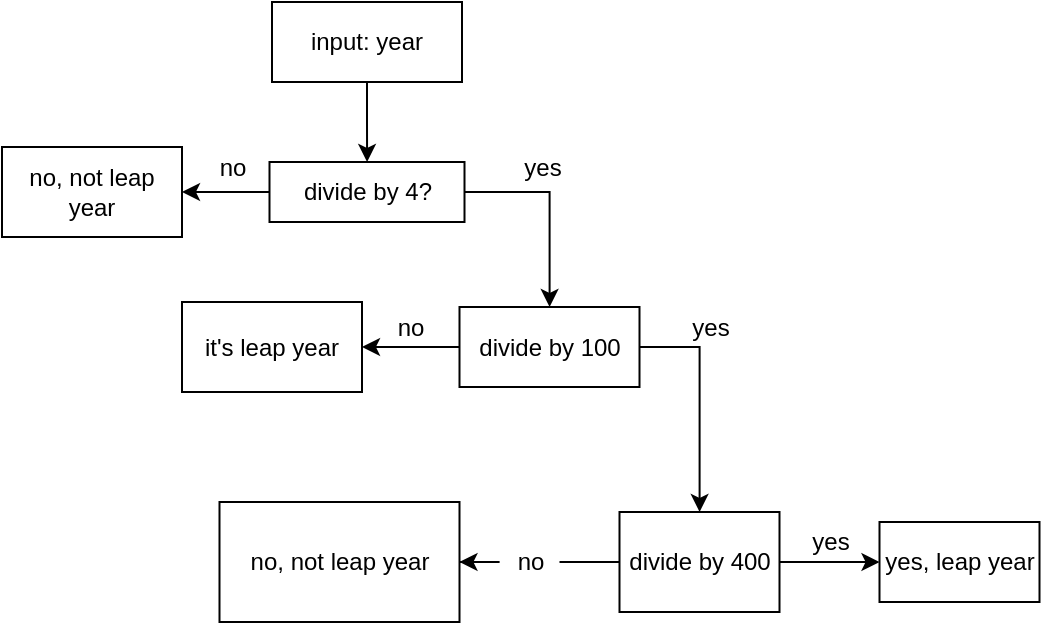 <mxfile version="14.8.6" type="github"><diagram id="DwsmnBdzdquFTzSu0fV7" name="Page-1"><mxGraphModel dx="1038" dy="556" grid="1" gridSize="10" guides="1" tooltips="1" connect="1" arrows="1" fold="1" page="1" pageScale="1" pageWidth="850" pageHeight="1100" math="0" shadow="0"><root><mxCell id="0"/><mxCell id="1" parent="0"/><mxCell id="oyDMR4gVrfovl6e3mQNy-3" value="" style="edgeStyle=orthogonalEdgeStyle;rounded=0;orthogonalLoop=1;jettySize=auto;html=1;" edge="1" parent="1" source="oyDMR4gVrfovl6e3mQNy-1" target="oyDMR4gVrfovl6e3mQNy-2"><mxGeometry relative="1" as="geometry"/></mxCell><mxCell id="oyDMR4gVrfovl6e3mQNy-1" value="input: year" style="rounded=0;whiteSpace=wrap;html=1;" vertex="1" parent="1"><mxGeometry x="305" y="20" width="95" height="40" as="geometry"/></mxCell><mxCell id="oyDMR4gVrfovl6e3mQNy-5" value="" style="edgeStyle=orthogonalEdgeStyle;rounded=0;orthogonalLoop=1;jettySize=auto;html=1;exitX=1;exitY=0.5;exitDx=0;exitDy=0;" edge="1" parent="1" source="oyDMR4gVrfovl6e3mQNy-2" target="oyDMR4gVrfovl6e3mQNy-4"><mxGeometry relative="1" as="geometry"/></mxCell><mxCell id="oyDMR4gVrfovl6e3mQNy-7" value="" style="edgeStyle=orthogonalEdgeStyle;rounded=0;orthogonalLoop=1;jettySize=auto;html=1;exitX=0;exitY=0.5;exitDx=0;exitDy=0;" edge="1" parent="1" source="oyDMR4gVrfovl6e3mQNy-2" target="oyDMR4gVrfovl6e3mQNy-6"><mxGeometry relative="1" as="geometry"/></mxCell><mxCell id="oyDMR4gVrfovl6e3mQNy-2" value="divide by 4?" style="rounded=0;whiteSpace=wrap;html=1;" vertex="1" parent="1"><mxGeometry x="303.75" y="100" width="97.5" height="30" as="geometry"/></mxCell><mxCell id="oyDMR4gVrfovl6e3mQNy-9" value="" style="edgeStyle=orthogonalEdgeStyle;rounded=0;orthogonalLoop=1;jettySize=auto;html=1;exitX=0;exitY=0.5;exitDx=0;exitDy=0;" edge="1" parent="1" source="oyDMR4gVrfovl6e3mQNy-4" target="oyDMR4gVrfovl6e3mQNy-8"><mxGeometry relative="1" as="geometry"/></mxCell><mxCell id="oyDMR4gVrfovl6e3mQNy-24" value="" style="edgeStyle=orthogonalEdgeStyle;rounded=0;orthogonalLoop=1;jettySize=auto;html=1;exitX=1;exitY=0.5;exitDx=0;exitDy=0;" edge="1" parent="1" source="oyDMR4gVrfovl6e3mQNy-4" target="oyDMR4gVrfovl6e3mQNy-10"><mxGeometry relative="1" as="geometry"/></mxCell><mxCell id="oyDMR4gVrfovl6e3mQNy-4" value="divide by 100" style="rounded=0;whiteSpace=wrap;html=1;" vertex="1" parent="1"><mxGeometry x="398.75" y="172.5" width="90" height="40" as="geometry"/></mxCell><mxCell id="oyDMR4gVrfovl6e3mQNy-6" value="no, not leap year" style="rounded=0;whiteSpace=wrap;html=1;" vertex="1" parent="1"><mxGeometry x="170" y="92.5" width="90" height="45" as="geometry"/></mxCell><mxCell id="oyDMR4gVrfovl6e3mQNy-8" value="&lt;span&gt;it's leap year&lt;/span&gt;" style="whiteSpace=wrap;html=1;rounded=0;" vertex="1" parent="1"><mxGeometry x="260" y="170" width="90" height="45" as="geometry"/></mxCell><mxCell id="oyDMR4gVrfovl6e3mQNy-15" value="" style="edgeStyle=orthogonalEdgeStyle;rounded=0;orthogonalLoop=1;jettySize=auto;html=1;entryX=0;entryY=0.5;entryDx=0;entryDy=0;" edge="1" parent="1" source="oyDMR4gVrfovl6e3mQNy-10" target="oyDMR4gVrfovl6e3mQNy-18"><mxGeometry relative="1" as="geometry"><mxPoint x="488.75" y="272.5" as="targetPoint"/></mxGeometry></mxCell><mxCell id="oyDMR4gVrfovl6e3mQNy-10" value="divide by 400" style="whiteSpace=wrap;html=1;rounded=0;" vertex="1" parent="1"><mxGeometry x="478.75" y="275" width="80" height="50" as="geometry"/></mxCell><mxCell id="oyDMR4gVrfovl6e3mQNy-21" value="" style="edgeStyle=orthogonalEdgeStyle;rounded=0;orthogonalLoop=1;jettySize=auto;html=1;exitX=0;exitY=0.5;exitDx=0;exitDy=0;startArrow=none;" edge="1" parent="1" source="oyDMR4gVrfovl6e3mQNy-27" target="oyDMR4gVrfovl6e3mQNy-20"><mxGeometry relative="1" as="geometry"/></mxCell><mxCell id="oyDMR4gVrfovl6e3mQNy-18" value="yes, leap year" style="whiteSpace=wrap;html=1;rounded=0;" vertex="1" parent="1"><mxGeometry x="608.75" y="280" width="80" height="40" as="geometry"/></mxCell><mxCell id="oyDMR4gVrfovl6e3mQNy-20" value="no, not leap year" style="whiteSpace=wrap;html=1;rounded=0;" vertex="1" parent="1"><mxGeometry x="278.75" y="270" width="120" height="60" as="geometry"/></mxCell><mxCell id="oyDMR4gVrfovl6e3mQNy-25" value="no" style="text;html=1;align=center;verticalAlign=middle;resizable=0;points=[];autosize=1;strokeColor=none;" vertex="1" parent="1"><mxGeometry x="270" y="92.5" width="30" height="20" as="geometry"/></mxCell><mxCell id="oyDMR4gVrfovl6e3mQNy-26" value="no" style="text;html=1;align=center;verticalAlign=middle;resizable=0;points=[];autosize=1;strokeColor=none;" vertex="1" parent="1"><mxGeometry x="358.75" y="172.5" width="30" height="20" as="geometry"/></mxCell><mxCell id="oyDMR4gVrfovl6e3mQNy-27" value="no" style="text;html=1;align=center;verticalAlign=middle;resizable=0;points=[];autosize=1;strokeColor=none;" vertex="1" parent="1"><mxGeometry x="418.75" y="290" width="30" height="20" as="geometry"/></mxCell><mxCell id="oyDMR4gVrfovl6e3mQNy-28" value="" style="edgeStyle=orthogonalEdgeStyle;rounded=0;orthogonalLoop=1;jettySize=auto;html=1;exitX=0;exitY=0.5;exitDx=0;exitDy=0;endArrow=none;" edge="1" parent="1" source="oyDMR4gVrfovl6e3mQNy-10" target="oyDMR4gVrfovl6e3mQNy-27"><mxGeometry relative="1" as="geometry"><mxPoint x="468.75" y="300" as="sourcePoint"/><mxPoint x="418.75" y="300" as="targetPoint"/></mxGeometry></mxCell><mxCell id="oyDMR4gVrfovl6e3mQNy-29" value="yes" style="text;html=1;align=center;verticalAlign=middle;resizable=0;points=[];autosize=1;strokeColor=none;" vertex="1" parent="1"><mxGeometry x="425" y="92.5" width="30" height="20" as="geometry"/></mxCell><mxCell id="oyDMR4gVrfovl6e3mQNy-30" value="yes" style="text;html=1;align=center;verticalAlign=middle;resizable=0;points=[];autosize=1;strokeColor=none;" vertex="1" parent="1"><mxGeometry x="508.75" y="172.5" width="30" height="20" as="geometry"/></mxCell><mxCell id="oyDMR4gVrfovl6e3mQNy-31" value="yes" style="text;html=1;align=center;verticalAlign=middle;resizable=0;points=[];autosize=1;strokeColor=none;" vertex="1" parent="1"><mxGeometry x="568.75" y="280" width="30" height="20" as="geometry"/></mxCell></root></mxGraphModel></diagram></mxfile>